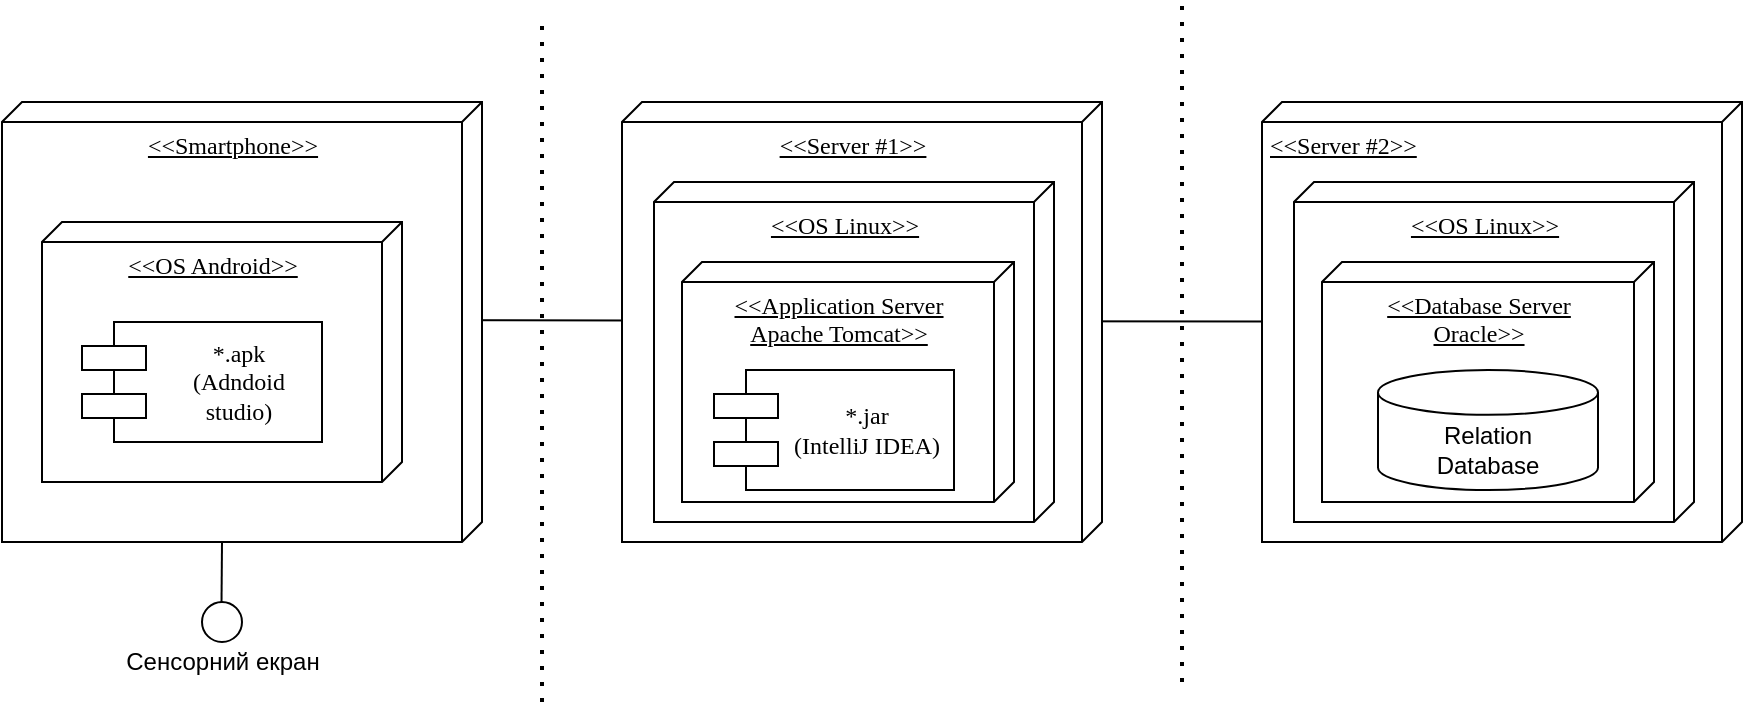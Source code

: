 <mxfile version="18.0.6" type="device"><diagram id="0fImDoMQR9mTbN7yGf1f" name="Страница 1"><mxGraphModel dx="2031" dy="2063" grid="1" gridSize="10" guides="1" tooltips="1" connect="1" arrows="1" fold="1" page="1" pageScale="1" pageWidth="1169" pageHeight="827" math="0" shadow="0"><root><mxCell id="0"/><mxCell id="1" parent="0"/><mxCell id="32itGe4P-jYNfZNlcAy5-37" value="" style="endArrow=none;html=1;rounded=0;align=center;" parent="1" edge="1"><mxGeometry width="50" height="50" relative="1" as="geometry"><mxPoint x="285" y="159" as="sourcePoint"/><mxPoint x="885" y="160" as="targetPoint"/></mxGeometry></mxCell><mxCell id="32itGe4P-jYNfZNlcAy5-1" value="&amp;lt;&amp;lt;Smartphone&amp;gt;&amp;gt;" style="verticalAlign=top;align=center;spacingTop=8;spacingLeft=2;spacingRight=12;shape=cube;size=10;direction=south;fontStyle=4;html=1;rounded=0;shadow=0;comic=0;labelBackgroundColor=none;strokeWidth=1;fontFamily=Verdana;fontSize=12" parent="1" vertex="1"><mxGeometry x="120" y="50" width="240" height="220" as="geometry"/></mxCell><mxCell id="32itGe4P-jYNfZNlcAy5-6" value="" style="ellipse;whiteSpace=wrap;html=1;rounded=0;shadow=0;comic=0;labelBackgroundColor=none;strokeWidth=1;fontFamily=Verdana;fontSize=12;align=center;" parent="1" vertex="1"><mxGeometry x="220" y="300" width="20" height="20" as="geometry"/></mxCell><mxCell id="32itGe4P-jYNfZNlcAy5-20" value="&amp;lt;&amp;lt;OS Android&amp;gt;&amp;gt;" style="verticalAlign=top;align=center;spacingTop=8;spacingLeft=2;spacingRight=12;shape=cube;size=10;direction=south;fontStyle=4;html=1;rounded=0;shadow=0;comic=0;labelBackgroundColor=none;strokeWidth=1;fontFamily=Verdana;fontSize=12" parent="1" vertex="1"><mxGeometry x="140" y="110" width="180" height="130" as="geometry"/></mxCell><mxCell id="32itGe4P-jYNfZNlcAy5-5" value="*.apk&lt;br&gt;(Adndoid &lt;br&gt;studio)" style="shape=component;align=center;spacingLeft=36;rounded=0;shadow=0;comic=0;labelBackgroundColor=none;strokeWidth=1;fontFamily=Verdana;fontSize=12;html=1;" parent="1" vertex="1"><mxGeometry x="160" y="160" width="120" height="60" as="geometry"/></mxCell><mxCell id="32itGe4P-jYNfZNlcAy5-23" value="" style="endArrow=none;html=1;rounded=0;align=center;" parent="1" edge="1"><mxGeometry width="50" height="50" relative="1" as="geometry"><mxPoint x="229.76" y="300" as="sourcePoint"/><mxPoint x="230" y="270" as="targetPoint"/></mxGeometry></mxCell><mxCell id="32itGe4P-jYNfZNlcAy5-24" value="Сенсорний екран" style="text;html=1;align=center;verticalAlign=middle;resizable=0;points=[];autosize=1;strokeColor=none;fillColor=none;" parent="1" vertex="1"><mxGeometry x="170" y="315" width="120" height="30" as="geometry"/></mxCell><mxCell id="32itGe4P-jYNfZNlcAy5-26" value="&amp;lt;&amp;lt;Server #1&amp;gt;&amp;gt;" style="verticalAlign=top;align=center;spacingTop=8;spacingLeft=2;spacingRight=12;shape=cube;size=10;direction=south;fontStyle=4;html=1;rounded=0;shadow=0;comic=0;labelBackgroundColor=none;strokeWidth=1;fontFamily=Verdana;fontSize=12" parent="1" vertex="1"><mxGeometry x="430" y="50" width="240" height="220" as="geometry"/></mxCell><mxCell id="32itGe4P-jYNfZNlcAy5-27" value="&amp;lt;&amp;lt;OS Linux&amp;gt;&amp;gt;" style="verticalAlign=top;align=center;spacingTop=8;spacingLeft=2;spacingRight=12;shape=cube;size=10;direction=south;fontStyle=4;html=1;rounded=0;shadow=0;comic=0;labelBackgroundColor=none;strokeWidth=1;fontFamily=Verdana;fontSize=12" parent="1" vertex="1"><mxGeometry x="446" y="90" width="200" height="170" as="geometry"/></mxCell><mxCell id="32itGe4P-jYNfZNlcAy5-28" value="&amp;lt;&amp;lt;Application Server&lt;br&gt;Apache Tomcat&amp;gt;&amp;gt;" style="verticalAlign=top;align=center;spacingTop=8;spacingLeft=2;spacingRight=12;shape=cube;size=10;direction=south;fontStyle=4;html=1;rounded=0;shadow=0;comic=0;labelBackgroundColor=none;strokeWidth=1;fontFamily=Verdana;fontSize=12" parent="1" vertex="1"><mxGeometry x="460" y="130" width="166" height="120" as="geometry"/></mxCell><mxCell id="32itGe4P-jYNfZNlcAy5-29" value="*.jar&lt;br&gt;(IntelliJ IDEA)" style="shape=component;align=center;spacingLeft=31;rounded=0;shadow=0;comic=0;labelBackgroundColor=none;strokeWidth=1;fontFamily=Verdana;fontSize=12;html=1;" parent="1" vertex="1"><mxGeometry x="476" y="184" width="120" height="60" as="geometry"/></mxCell><mxCell id="32itGe4P-jYNfZNlcAy5-30" value="&amp;lt;&amp;lt;Server #2&amp;gt;&amp;gt;" style="verticalAlign=top;align=left;spacingTop=8;spacingLeft=2;spacingRight=12;shape=cube;size=10;direction=south;fontStyle=4;html=1;rounded=0;shadow=0;comic=0;labelBackgroundColor=none;strokeWidth=1;fontFamily=Verdana;fontSize=12" parent="1" vertex="1"><mxGeometry x="750" y="50" width="240" height="220" as="geometry"/></mxCell><mxCell id="32itGe4P-jYNfZNlcAy5-31" value="&amp;lt;&amp;lt;OS Linux&amp;gt;&amp;gt;" style="verticalAlign=top;align=center;spacingTop=8;spacingLeft=2;spacingRight=12;shape=cube;size=10;direction=south;fontStyle=4;html=1;rounded=0;shadow=0;comic=0;labelBackgroundColor=none;strokeWidth=1;fontFamily=Verdana;fontSize=12" parent="1" vertex="1"><mxGeometry x="766" y="90" width="200" height="170" as="geometry"/></mxCell><mxCell id="32itGe4P-jYNfZNlcAy5-32" value="&amp;lt;&amp;lt;Database Server&lt;br&gt;Oracle&amp;gt;&amp;gt;" style="verticalAlign=top;align=center;spacingTop=8;spacingLeft=2;spacingRight=12;shape=cube;size=10;direction=south;fontStyle=4;html=1;rounded=0;shadow=0;comic=0;labelBackgroundColor=none;strokeWidth=1;fontFamily=Verdana;fontSize=12" parent="1" vertex="1"><mxGeometry x="780" y="130" width="166" height="120" as="geometry"/></mxCell><mxCell id="32itGe4P-jYNfZNlcAy5-34" value="Relation&lt;br&gt;Database" style="shape=cylinder3;whiteSpace=wrap;html=1;boundedLbl=1;backgroundOutline=1;size=11.2;align=center;" parent="1" vertex="1"><mxGeometry x="808" y="184" width="110" height="60" as="geometry"/></mxCell><mxCell id="32itGe4P-jYNfZNlcAy5-38" value="" style="endArrow=none;dashed=1;html=1;dashPattern=1 3;strokeWidth=2;rounded=0;align=center;" parent="1" edge="1"><mxGeometry width="50" height="50" relative="1" as="geometry"><mxPoint x="390" y="350" as="sourcePoint"/><mxPoint x="390" y="10" as="targetPoint"/></mxGeometry></mxCell><mxCell id="32itGe4P-jYNfZNlcAy5-40" value="" style="endArrow=none;dashed=1;html=1;dashPattern=1 3;strokeWidth=2;rounded=0;align=center;" parent="1" edge="1"><mxGeometry width="50" height="50" relative="1" as="geometry"><mxPoint x="710" y="340" as="sourcePoint"/><mxPoint x="710" as="targetPoint"/></mxGeometry></mxCell></root></mxGraphModel></diagram></mxfile>
